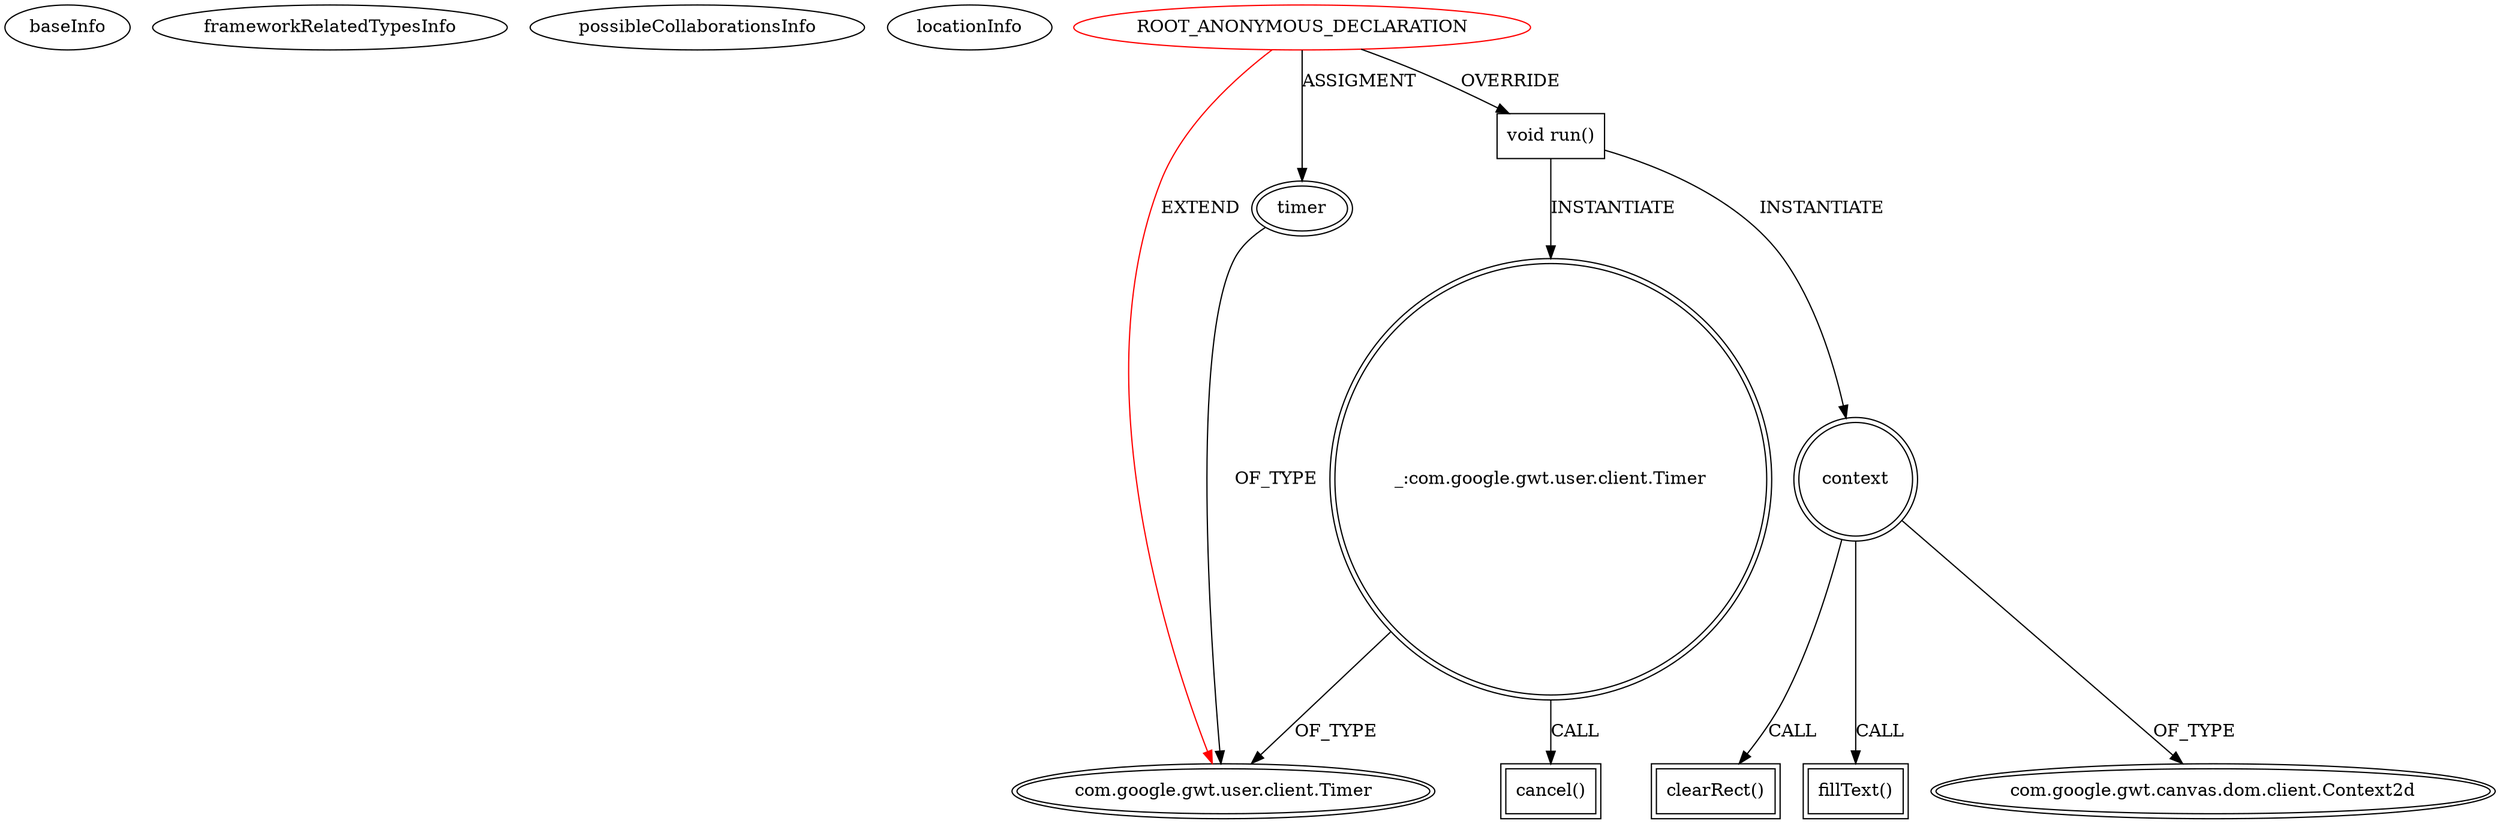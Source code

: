 digraph {
baseInfo[graphId=4247,category="extension_graph",isAnonymous=true,possibleRelation=false]
frameworkRelatedTypesInfo[0="com.google.gwt.user.client.Timer"]
possibleCollaborationsInfo[]
locationInfo[projectName="oussamazoghlami-TetrisGwt",filePath="/oussamazoghlami-TetrisGwt/TetrisGwt-master/Tetris/src/com/sfeir/tutorials/client/views/TetrisGameWidget.java",contextSignature="void displayGameOverMsg()",graphId="4247"]
0[label="ROOT_ANONYMOUS_DECLARATION",vertexType="ROOT_ANONYMOUS_DECLARATION",isFrameworkType=false,color=red]
1[label="com.google.gwt.user.client.Timer",vertexType="FRAMEWORK_CLASS_TYPE",isFrameworkType=true,peripheries=2]
2[label="timer",vertexType="OUTSIDE_VARIABLE_EXPRESION",isFrameworkType=true,peripheries=2]
4[label="void run()",vertexType="OVERRIDING_METHOD_DECLARATION",isFrameworkType=false,shape=box]
5[label="context",vertexType="VARIABLE_EXPRESION",isFrameworkType=true,peripheries=2,shape=circle]
7[label="com.google.gwt.canvas.dom.client.Context2d",vertexType="FRAMEWORK_CLASS_TYPE",isFrameworkType=true,peripheries=2]
6[label="clearRect()",vertexType="INSIDE_CALL",isFrameworkType=true,peripheries=2,shape=box]
9[label="fillText()",vertexType="INSIDE_CALL",isFrameworkType=true,peripheries=2,shape=box]
10[label="_:com.google.gwt.user.client.Timer",vertexType="VARIABLE_EXPRESION",isFrameworkType=true,peripheries=2,shape=circle]
11[label="cancel()",vertexType="INSIDE_CALL",isFrameworkType=true,peripheries=2,shape=box]
0->1[label="EXTEND",color=red]
0->2[label="ASSIGMENT"]
2->1[label="OF_TYPE"]
0->4[label="OVERRIDE"]
4->5[label="INSTANTIATE"]
5->7[label="OF_TYPE"]
5->6[label="CALL"]
5->9[label="CALL"]
4->10[label="INSTANTIATE"]
10->1[label="OF_TYPE"]
10->11[label="CALL"]
}
